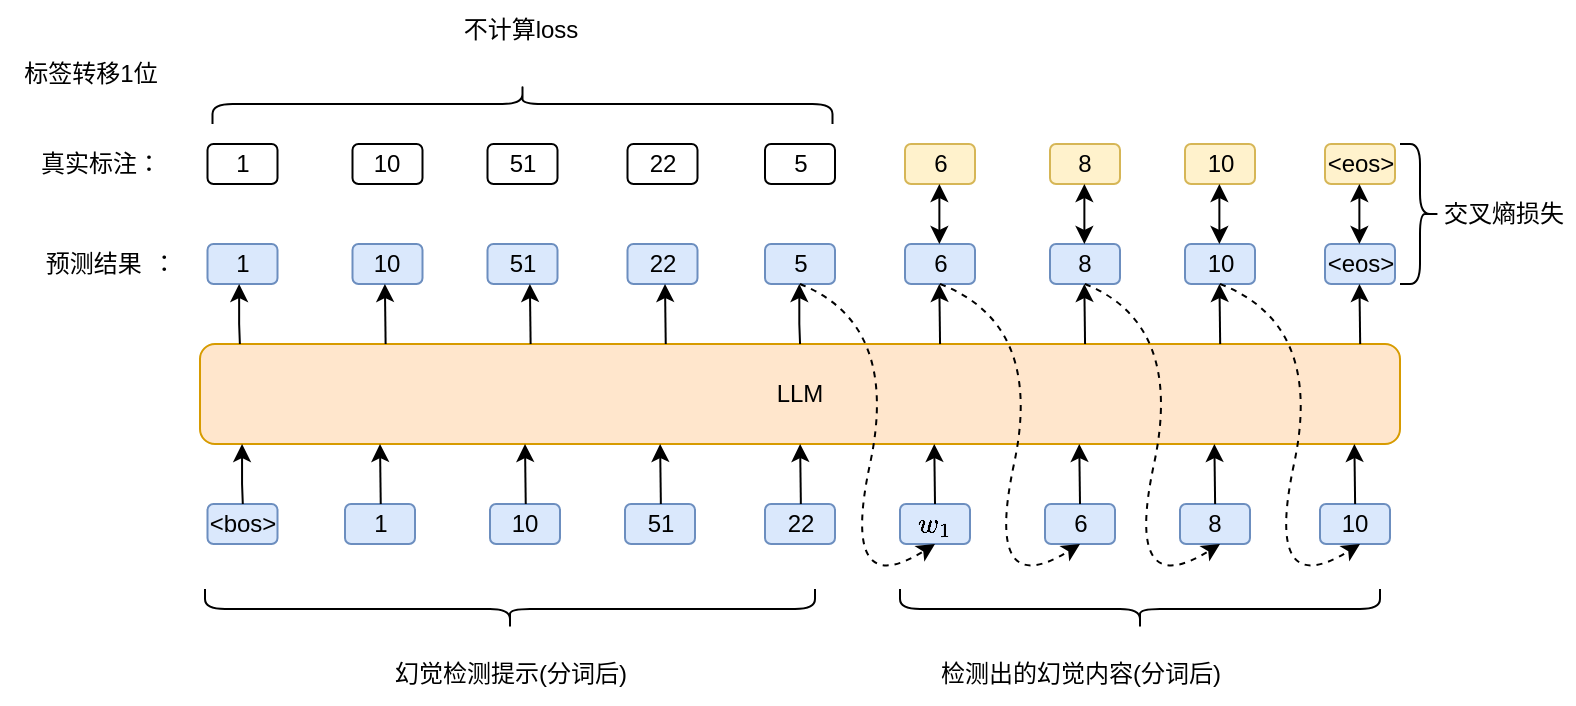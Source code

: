 <mxfile version="24.2.0" type="github">
  <diagram name="第 1 页" id="bD0ZjHLVfbpInLHWtYOu">
    <mxGraphModel dx="707" dy="403" grid="1" gridSize="10" guides="1" tooltips="1" connect="1" arrows="1" fold="1" page="1" pageScale="1" pageWidth="827" pageHeight="1169" math="1" shadow="0">
      <root>
        <mxCell id="0" />
        <mxCell id="1" parent="0" />
        <mxCell id="DEMM_gKEzrEi_v6ik8aX-4" value="LLM" style="rounded=1;whiteSpace=wrap;html=1;fillColor=#ffe6cc;strokeColor=#d79b00;" vertex="1" parent="1">
          <mxGeometry x="140" y="310" width="600" height="50" as="geometry" />
        </mxCell>
        <mxCell id="DEMM_gKEzrEi_v6ik8aX-9" value="检测出的幻觉内容(分词后)" style="text;html=1;align=center;verticalAlign=middle;resizable=0;points=[];autosize=1;strokeColor=none;fillColor=none;" vertex="1" parent="1">
          <mxGeometry x="500" y="460" width="160" height="30" as="geometry" />
        </mxCell>
        <mxCell id="DEMM_gKEzrEi_v6ik8aX-12" value="&amp;lt;bos&amp;gt;" style="rounded=1;whiteSpace=wrap;html=1;fillColor=#dae8fc;strokeColor=#6c8ebf;" vertex="1" parent="1">
          <mxGeometry x="143.75" y="390" width="35" height="20" as="geometry" />
        </mxCell>
        <mxCell id="DEMM_gKEzrEi_v6ik8aX-13" value="`w_1`" style="rounded=1;whiteSpace=wrap;html=1;fillColor=#dae8fc;strokeColor=#6c8ebf;" vertex="1" parent="1">
          <mxGeometry x="490" y="390" width="35" height="20" as="geometry" />
        </mxCell>
        <mxCell id="DEMM_gKEzrEi_v6ik8aX-14" value="6" style="rounded=1;whiteSpace=wrap;html=1;fillColor=#dae8fc;strokeColor=#6c8ebf;" vertex="1" parent="1">
          <mxGeometry x="562.5" y="390" width="35" height="20" as="geometry" />
        </mxCell>
        <mxCell id="DEMM_gKEzrEi_v6ik8aX-15" value="8" style="rounded=1;whiteSpace=wrap;html=1;fillColor=#dae8fc;strokeColor=#6c8ebf;" vertex="1" parent="1">
          <mxGeometry x="630" y="390" width="35" height="20" as="geometry" />
        </mxCell>
        <mxCell id="DEMM_gKEzrEi_v6ik8aX-17" value="10" style="rounded=1;whiteSpace=wrap;html=1;fillColor=#dae8fc;strokeColor=#6c8ebf;" vertex="1" parent="1">
          <mxGeometry x="700" y="390" width="35" height="20" as="geometry" />
        </mxCell>
        <mxCell id="DEMM_gKEzrEi_v6ik8aX-20" value="5" style="rounded=1;whiteSpace=wrap;html=1;fillColor=#dae8fc;strokeColor=#6c8ebf;" vertex="1" parent="1">
          <mxGeometry x="422.5" y="260" width="35" height="20" as="geometry" />
        </mxCell>
        <mxCell id="DEMM_gKEzrEi_v6ik8aX-21" value="6" style="rounded=1;whiteSpace=wrap;html=1;fillColor=#dae8fc;strokeColor=#6c8ebf;" vertex="1" parent="1">
          <mxGeometry x="492.5" y="260" width="35" height="20" as="geometry" />
        </mxCell>
        <mxCell id="DEMM_gKEzrEi_v6ik8aX-22" value="8" style="rounded=1;whiteSpace=wrap;html=1;fillColor=#dae8fc;strokeColor=#6c8ebf;" vertex="1" parent="1">
          <mxGeometry x="565" y="260" width="35" height="20" as="geometry" />
        </mxCell>
        <mxCell id="DEMM_gKEzrEi_v6ik8aX-23" value="&amp;lt;eos&amp;gt;" style="rounded=1;whiteSpace=wrap;html=1;fillColor=#dae8fc;strokeColor=#6c8ebf;" vertex="1" parent="1">
          <mxGeometry x="702.5" y="260" width="35" height="20" as="geometry" />
        </mxCell>
        <mxCell id="DEMM_gKEzrEi_v6ik8aX-24" value="10" style="rounded=1;whiteSpace=wrap;html=1;fillColor=#dae8fc;strokeColor=#6c8ebf;" vertex="1" parent="1">
          <mxGeometry x="632.5" y="260" width="35" height="20" as="geometry" />
        </mxCell>
        <mxCell id="DEMM_gKEzrEi_v6ik8aX-25" value="标签转移1位" style="text;html=1;align=center;verticalAlign=middle;resizable=0;points=[];autosize=1;strokeColor=none;fillColor=none;" vertex="1" parent="1">
          <mxGeometry x="40" y="160" width="90" height="30" as="geometry" />
        </mxCell>
        <mxCell id="DEMM_gKEzrEi_v6ik8aX-26" value="" style="endArrow=classic;html=1;rounded=0;" edge="1" parent="1">
          <mxGeometry width="50" height="50" relative="1" as="geometry">
            <mxPoint x="161.4" y="390" as="sourcePoint" />
            <mxPoint x="161.03" y="360" as="targetPoint" />
            <Array as="points">
              <mxPoint x="161.03" y="380" />
            </Array>
          </mxGeometry>
        </mxCell>
        <mxCell id="DEMM_gKEzrEi_v6ik8aX-27" value="" style="endArrow=classic;html=1;rounded=0;" edge="1" parent="1">
          <mxGeometry width="50" height="50" relative="1" as="geometry">
            <mxPoint x="507.5" y="390" as="sourcePoint" />
            <mxPoint x="507.13" y="360" as="targetPoint" />
          </mxGeometry>
        </mxCell>
        <mxCell id="DEMM_gKEzrEi_v6ik8aX-28" value="" style="endArrow=classic;html=1;rounded=0;" edge="1" parent="1">
          <mxGeometry width="50" height="50" relative="1" as="geometry">
            <mxPoint x="580" y="390" as="sourcePoint" />
            <mxPoint x="579.63" y="360" as="targetPoint" />
          </mxGeometry>
        </mxCell>
        <mxCell id="DEMM_gKEzrEi_v6ik8aX-30" value="" style="endArrow=classic;html=1;rounded=0;" edge="1" parent="1">
          <mxGeometry width="50" height="50" relative="1" as="geometry">
            <mxPoint x="647.56" y="390" as="sourcePoint" />
            <mxPoint x="647.19" y="360" as="targetPoint" />
          </mxGeometry>
        </mxCell>
        <mxCell id="DEMM_gKEzrEi_v6ik8aX-31" value="" style="endArrow=classic;html=1;rounded=0;" edge="1" parent="1">
          <mxGeometry width="50" height="50" relative="1" as="geometry">
            <mxPoint x="717.56" y="390" as="sourcePoint" />
            <mxPoint x="717.19" y="360" as="targetPoint" />
          </mxGeometry>
        </mxCell>
        <mxCell id="DEMM_gKEzrEi_v6ik8aX-34" value="" style="curved=1;endArrow=classic;html=1;rounded=0;strokeColor=default;dashed=1;exitX=0.5;exitY=1;exitDx=0;exitDy=0;entryX=0.5;entryY=1;entryDx=0;entryDy=0;" edge="1" parent="1" source="DEMM_gKEzrEi_v6ik8aX-20" target="DEMM_gKEzrEi_v6ik8aX-13">
          <mxGeometry width="50" height="50" relative="1" as="geometry">
            <mxPoint x="340" y="370" as="sourcePoint" />
            <mxPoint x="390" y="320" as="targetPoint" />
            <Array as="points">
              <mxPoint x="490" y="300" />
              <mxPoint x="460" y="440" />
            </Array>
          </mxGeometry>
        </mxCell>
        <mxCell id="DEMM_gKEzrEi_v6ik8aX-35" value="" style="curved=1;endArrow=classic;html=1;rounded=0;strokeColor=default;dashed=1;exitX=0.5;exitY=1;exitDx=0;exitDy=0;entryX=0.5;entryY=1;entryDx=0;entryDy=0;" edge="1" parent="1" source="DEMM_gKEzrEi_v6ik8aX-21">
          <mxGeometry width="50" height="50" relative="1" as="geometry">
            <mxPoint x="510" y="286" as="sourcePoint" />
            <mxPoint x="580" y="410" as="targetPoint" />
            <Array as="points">
              <mxPoint x="562" y="300" />
              <mxPoint x="532" y="440" />
            </Array>
          </mxGeometry>
        </mxCell>
        <mxCell id="DEMM_gKEzrEi_v6ik8aX-36" value="" style="curved=1;endArrow=classic;html=1;rounded=0;strokeColor=default;dashed=1;exitX=0.5;exitY=1;exitDx=0;exitDy=0;entryX=0.5;entryY=1;entryDx=0;entryDy=0;" edge="1" parent="1" source="DEMM_gKEzrEi_v6ik8aX-22">
          <mxGeometry width="50" height="50" relative="1" as="geometry">
            <mxPoint x="580" y="286" as="sourcePoint" />
            <mxPoint x="650" y="410" as="targetPoint" />
            <Array as="points">
              <mxPoint x="632" y="300" />
              <mxPoint x="602" y="440" />
            </Array>
          </mxGeometry>
        </mxCell>
        <mxCell id="DEMM_gKEzrEi_v6ik8aX-37" value="" style="curved=1;endArrow=classic;html=1;rounded=0;strokeColor=default;dashed=1;exitX=0.5;exitY=1;exitDx=0;exitDy=0;entryX=0.5;entryY=1;entryDx=0;entryDy=0;" edge="1" parent="1" source="DEMM_gKEzrEi_v6ik8aX-24">
          <mxGeometry width="50" height="50" relative="1" as="geometry">
            <mxPoint x="650" y="286" as="sourcePoint" />
            <mxPoint x="720" y="410" as="targetPoint" />
            <Array as="points">
              <mxPoint x="702" y="300" />
              <mxPoint x="672" y="440" />
            </Array>
          </mxGeometry>
        </mxCell>
        <mxCell id="DEMM_gKEzrEi_v6ik8aX-38" value="" style="endArrow=classic;html=1;rounded=0;" edge="1" parent="1">
          <mxGeometry width="50" height="50" relative="1" as="geometry">
            <mxPoint x="440.03" y="310" as="sourcePoint" />
            <mxPoint x="439.66" y="280" as="targetPoint" />
            <Array as="points">
              <mxPoint x="439.66" y="300" />
            </Array>
          </mxGeometry>
        </mxCell>
        <mxCell id="DEMM_gKEzrEi_v6ik8aX-39" value="" style="endArrow=classic;html=1;rounded=0;" edge="1" parent="1">
          <mxGeometry width="50" height="50" relative="1" as="geometry">
            <mxPoint x="510.03" y="310" as="sourcePoint" />
            <mxPoint x="509.66" y="280" as="targetPoint" />
          </mxGeometry>
        </mxCell>
        <mxCell id="DEMM_gKEzrEi_v6ik8aX-40" value="" style="endArrow=classic;html=1;rounded=0;" edge="1" parent="1">
          <mxGeometry width="50" height="50" relative="1" as="geometry">
            <mxPoint x="582.53" y="310" as="sourcePoint" />
            <mxPoint x="582.16" y="280" as="targetPoint" />
          </mxGeometry>
        </mxCell>
        <mxCell id="DEMM_gKEzrEi_v6ik8aX-41" value="" style="endArrow=classic;html=1;rounded=0;" edge="1" parent="1">
          <mxGeometry width="50" height="50" relative="1" as="geometry">
            <mxPoint x="650.09" y="310" as="sourcePoint" />
            <mxPoint x="649.72" y="280" as="targetPoint" />
          </mxGeometry>
        </mxCell>
        <mxCell id="DEMM_gKEzrEi_v6ik8aX-42" value="" style="endArrow=classic;html=1;rounded=0;" edge="1" parent="1">
          <mxGeometry width="50" height="50" relative="1" as="geometry">
            <mxPoint x="720.09" y="310" as="sourcePoint" />
            <mxPoint x="719.72" y="280" as="targetPoint" />
          </mxGeometry>
        </mxCell>
        <mxCell id="DEMM_gKEzrEi_v6ik8aX-45" value="6" style="rounded=1;whiteSpace=wrap;html=1;fillColor=#fff2cc;strokeColor=#d6b656;" vertex="1" parent="1">
          <mxGeometry x="492.5" y="210" width="35" height="20" as="geometry" />
        </mxCell>
        <mxCell id="DEMM_gKEzrEi_v6ik8aX-46" value="8" style="rounded=1;whiteSpace=wrap;html=1;fillColor=#fff2cc;strokeColor=#d6b656;" vertex="1" parent="1">
          <mxGeometry x="565" y="210" width="35" height="20" as="geometry" />
        </mxCell>
        <mxCell id="DEMM_gKEzrEi_v6ik8aX-47" value="&amp;lt;eos&amp;gt;" style="rounded=1;whiteSpace=wrap;html=1;fillColor=#fff2cc;strokeColor=#d6b656;" vertex="1" parent="1">
          <mxGeometry x="702.5" y="210" width="35" height="20" as="geometry" />
        </mxCell>
        <mxCell id="DEMM_gKEzrEi_v6ik8aX-48" value="10" style="rounded=1;whiteSpace=wrap;html=1;fillColor=#fff2cc;strokeColor=#d6b656;" vertex="1" parent="1">
          <mxGeometry x="632.5" y="210" width="35" height="20" as="geometry" />
        </mxCell>
        <mxCell id="DEMM_gKEzrEi_v6ik8aX-50" value="" style="endArrow=classic;startArrow=classic;html=1;rounded=0;entryX=0.5;entryY=1;entryDx=0;entryDy=0;exitX=0.5;exitY=0;exitDx=0;exitDy=0;" edge="1" parent="1">
          <mxGeometry width="50" height="50" relative="1" as="geometry">
            <mxPoint x="509.69" y="260" as="sourcePoint" />
            <mxPoint x="509.69" y="230" as="targetPoint" />
          </mxGeometry>
        </mxCell>
        <mxCell id="DEMM_gKEzrEi_v6ik8aX-51" value="" style="endArrow=classic;startArrow=classic;html=1;rounded=0;entryX=0.5;entryY=1;entryDx=0;entryDy=0;exitX=0.5;exitY=0;exitDx=0;exitDy=0;" edge="1" parent="1">
          <mxGeometry width="50" height="50" relative="1" as="geometry">
            <mxPoint x="582.19" y="260" as="sourcePoint" />
            <mxPoint x="582.19" y="230" as="targetPoint" />
          </mxGeometry>
        </mxCell>
        <mxCell id="DEMM_gKEzrEi_v6ik8aX-52" value="" style="endArrow=classic;startArrow=classic;html=1;rounded=0;entryX=0.5;entryY=1;entryDx=0;entryDy=0;exitX=0.5;exitY=0;exitDx=0;exitDy=0;" edge="1" parent="1">
          <mxGeometry width="50" height="50" relative="1" as="geometry">
            <mxPoint x="649.69" y="260" as="sourcePoint" />
            <mxPoint x="649.69" y="230" as="targetPoint" />
          </mxGeometry>
        </mxCell>
        <mxCell id="DEMM_gKEzrEi_v6ik8aX-53" value="" style="endArrow=classic;startArrow=classic;html=1;rounded=0;entryX=0.5;entryY=1;entryDx=0;entryDy=0;exitX=0.5;exitY=0;exitDx=0;exitDy=0;" edge="1" parent="1">
          <mxGeometry width="50" height="50" relative="1" as="geometry">
            <mxPoint x="719.69" y="260" as="sourcePoint" />
            <mxPoint x="719.69" y="230" as="targetPoint" />
          </mxGeometry>
        </mxCell>
        <mxCell id="DEMM_gKEzrEi_v6ik8aX-56" value="交叉熵损失" style="text;html=1;align=center;verticalAlign=middle;whiteSpace=wrap;rounded=0;" vertex="1" parent="1">
          <mxGeometry x="757" y="230" width="70" height="30" as="geometry" />
        </mxCell>
        <mxCell id="DEMM_gKEzrEi_v6ik8aX-58" value="" style="shape=curlyBracket;whiteSpace=wrap;html=1;rounded=1;flipH=1;labelPosition=right;verticalLabelPosition=middle;align=left;verticalAlign=middle;" vertex="1" parent="1">
          <mxGeometry x="740" y="210" width="20" height="70" as="geometry" />
        </mxCell>
        <mxCell id="DEMM_gKEzrEi_v6ik8aX-59" value="1" style="rounded=1;whiteSpace=wrap;html=1;fillColor=#dae8fc;strokeColor=#6c8ebf;" vertex="1" parent="1">
          <mxGeometry x="212.5" y="390" width="35" height="20" as="geometry" />
        </mxCell>
        <mxCell id="DEMM_gKEzrEi_v6ik8aX-60" value="10" style="rounded=1;whiteSpace=wrap;html=1;fillColor=#dae8fc;strokeColor=#6c8ebf;" vertex="1" parent="1">
          <mxGeometry x="285" y="390" width="35" height="20" as="geometry" />
        </mxCell>
        <mxCell id="DEMM_gKEzrEi_v6ik8aX-61" value="51" style="rounded=1;whiteSpace=wrap;html=1;fillColor=#dae8fc;strokeColor=#6c8ebf;" vertex="1" parent="1">
          <mxGeometry x="352.5" y="390" width="35" height="20" as="geometry" />
        </mxCell>
        <mxCell id="DEMM_gKEzrEi_v6ik8aX-62" value="22" style="rounded=1;whiteSpace=wrap;html=1;fillColor=#dae8fc;strokeColor=#6c8ebf;" vertex="1" parent="1">
          <mxGeometry x="422.5" y="390" width="35" height="20" as="geometry" />
        </mxCell>
        <mxCell id="DEMM_gKEzrEi_v6ik8aX-63" value="" style="endArrow=classic;html=1;rounded=0;" edge="1" parent="1">
          <mxGeometry width="50" height="50" relative="1" as="geometry">
            <mxPoint x="230.37" y="390" as="sourcePoint" />
            <mxPoint x="230" y="360" as="targetPoint" />
          </mxGeometry>
        </mxCell>
        <mxCell id="DEMM_gKEzrEi_v6ik8aX-64" value="" style="endArrow=classic;html=1;rounded=0;" edge="1" parent="1">
          <mxGeometry width="50" height="50" relative="1" as="geometry">
            <mxPoint x="302.87" y="390" as="sourcePoint" />
            <mxPoint x="302.5" y="360" as="targetPoint" />
          </mxGeometry>
        </mxCell>
        <mxCell id="DEMM_gKEzrEi_v6ik8aX-65" value="" style="endArrow=classic;html=1;rounded=0;" edge="1" parent="1">
          <mxGeometry width="50" height="50" relative="1" as="geometry">
            <mxPoint x="370.43" y="390" as="sourcePoint" />
            <mxPoint x="370.06" y="360" as="targetPoint" />
          </mxGeometry>
        </mxCell>
        <mxCell id="DEMM_gKEzrEi_v6ik8aX-66" value="" style="endArrow=classic;html=1;rounded=0;" edge="1" parent="1">
          <mxGeometry width="50" height="50" relative="1" as="geometry">
            <mxPoint x="440.43" y="390" as="sourcePoint" />
            <mxPoint x="440.06" y="360" as="targetPoint" />
          </mxGeometry>
        </mxCell>
        <mxCell id="DEMM_gKEzrEi_v6ik8aX-68" value="幻觉检测提示(分词后)" style="text;html=1;align=center;verticalAlign=middle;resizable=0;points=[];autosize=1;strokeColor=none;fillColor=none;" vertex="1" parent="1">
          <mxGeometry x="225" y="460" width="140" height="30" as="geometry" />
        </mxCell>
        <mxCell id="DEMM_gKEzrEi_v6ik8aX-69" value="" style="shape=curlyBracket;whiteSpace=wrap;html=1;rounded=1;labelPosition=left;verticalLabelPosition=middle;align=right;verticalAlign=middle;rotation=-90;" vertex="1" parent="1">
          <mxGeometry x="285" y="290" width="20" height="305" as="geometry" />
        </mxCell>
        <mxCell id="DEMM_gKEzrEi_v6ik8aX-71" value="" style="shape=curlyBracket;whiteSpace=wrap;html=1;rounded=1;labelPosition=left;verticalLabelPosition=middle;align=right;verticalAlign=middle;rotation=-90;" vertex="1" parent="1">
          <mxGeometry x="600" y="322.5" width="20" height="240" as="geometry" />
        </mxCell>
        <mxCell id="DEMM_gKEzrEi_v6ik8aX-72" value="真实标注：" style="text;html=1;align=center;verticalAlign=middle;resizable=0;points=[];autosize=1;strokeColor=none;fillColor=none;" vertex="1" parent="1">
          <mxGeometry x="50" y="205" width="80" height="30" as="geometry" />
        </mxCell>
        <mxCell id="DEMM_gKEzrEi_v6ik8aX-73" value="预测结果&lt;span style=&quot;white-space: pre;&quot;&gt;&#x9;&lt;/span&gt;：" style="text;html=1;align=center;verticalAlign=middle;resizable=0;points=[];autosize=1;strokeColor=none;fillColor=none;" vertex="1" parent="1">
          <mxGeometry x="50" y="255" width="90" height="30" as="geometry" />
        </mxCell>
        <mxCell id="DEMM_gKEzrEi_v6ik8aX-75" value="1" style="rounded=1;whiteSpace=wrap;html=1;fillColor=#dae8fc;strokeColor=#6c8ebf;" vertex="1" parent="1">
          <mxGeometry x="143.75" y="260" width="35" height="20" as="geometry" />
        </mxCell>
        <mxCell id="DEMM_gKEzrEi_v6ik8aX-76" value="10" style="rounded=1;whiteSpace=wrap;html=1;fillColor=#dae8fc;strokeColor=#6c8ebf;" vertex="1" parent="1">
          <mxGeometry x="216.25" y="260" width="35" height="20" as="geometry" />
        </mxCell>
        <mxCell id="DEMM_gKEzrEi_v6ik8aX-77" value="51" style="rounded=1;whiteSpace=wrap;html=1;fillColor=#dae8fc;strokeColor=#6c8ebf;" vertex="1" parent="1">
          <mxGeometry x="283.75" y="260" width="35" height="20" as="geometry" />
        </mxCell>
        <mxCell id="DEMM_gKEzrEi_v6ik8aX-78" value="22" style="rounded=1;whiteSpace=wrap;html=1;fillColor=#dae8fc;strokeColor=#6c8ebf;" vertex="1" parent="1">
          <mxGeometry x="353.75" y="260" width="35" height="20" as="geometry" />
        </mxCell>
        <mxCell id="DEMM_gKEzrEi_v6ik8aX-84" value="" style="endArrow=classic;html=1;rounded=0;" edge="1" parent="1">
          <mxGeometry width="50" height="50" relative="1" as="geometry">
            <mxPoint x="159.94" y="310" as="sourcePoint" />
            <mxPoint x="159.57" y="280" as="targetPoint" />
            <Array as="points">
              <mxPoint x="159.57" y="300" />
            </Array>
          </mxGeometry>
        </mxCell>
        <mxCell id="DEMM_gKEzrEi_v6ik8aX-85" value="" style="endArrow=classic;html=1;rounded=0;" edge="1" parent="1">
          <mxGeometry width="50" height="50" relative="1" as="geometry">
            <mxPoint x="232.81" y="310" as="sourcePoint" />
            <mxPoint x="232.44" y="280" as="targetPoint" />
          </mxGeometry>
        </mxCell>
        <mxCell id="DEMM_gKEzrEi_v6ik8aX-86" value="" style="endArrow=classic;html=1;rounded=0;" edge="1" parent="1">
          <mxGeometry width="50" height="50" relative="1" as="geometry">
            <mxPoint x="305.31" y="310" as="sourcePoint" />
            <mxPoint x="304.94" y="280" as="targetPoint" />
          </mxGeometry>
        </mxCell>
        <mxCell id="DEMM_gKEzrEi_v6ik8aX-87" value="" style="endArrow=classic;html=1;rounded=0;" edge="1" parent="1">
          <mxGeometry width="50" height="50" relative="1" as="geometry">
            <mxPoint x="372.87" y="310" as="sourcePoint" />
            <mxPoint x="372.5" y="280" as="targetPoint" />
          </mxGeometry>
        </mxCell>
        <mxCell id="DEMM_gKEzrEi_v6ik8aX-93" value="1" style="rounded=1;whiteSpace=wrap;html=1;" vertex="1" parent="1">
          <mxGeometry x="143.75" y="210" width="35" height="20" as="geometry" />
        </mxCell>
        <mxCell id="DEMM_gKEzrEi_v6ik8aX-94" value="10" style="rounded=1;whiteSpace=wrap;html=1;" vertex="1" parent="1">
          <mxGeometry x="216.25" y="210" width="35" height="20" as="geometry" />
        </mxCell>
        <mxCell id="DEMM_gKEzrEi_v6ik8aX-95" value="51" style="rounded=1;whiteSpace=wrap;html=1;" vertex="1" parent="1">
          <mxGeometry x="283.75" y="210" width="35" height="20" as="geometry" />
        </mxCell>
        <mxCell id="DEMM_gKEzrEi_v6ik8aX-96" value="22" style="rounded=1;whiteSpace=wrap;html=1;" vertex="1" parent="1">
          <mxGeometry x="353.75" y="210" width="35" height="20" as="geometry" />
        </mxCell>
        <mxCell id="DEMM_gKEzrEi_v6ik8aX-97" value="5" style="rounded=1;whiteSpace=wrap;html=1;" vertex="1" parent="1">
          <mxGeometry x="422.5" y="210" width="35" height="20" as="geometry" />
        </mxCell>
        <mxCell id="DEMM_gKEzrEi_v6ik8aX-98" value="" style="shape=curlyBracket;whiteSpace=wrap;html=1;rounded=1;flipH=1;labelPosition=right;verticalLabelPosition=middle;align=left;verticalAlign=middle;rotation=-90;" vertex="1" parent="1">
          <mxGeometry x="291.25" y="35" width="20" height="310" as="geometry" />
        </mxCell>
        <mxCell id="DEMM_gKEzrEi_v6ik8aX-102" value="不计算loss" style="text;html=1;align=center;verticalAlign=middle;resizable=0;points=[];autosize=1;strokeColor=none;fillColor=none;" vertex="1" parent="1">
          <mxGeometry x="260" y="138" width="80" height="30" as="geometry" />
        </mxCell>
      </root>
    </mxGraphModel>
  </diagram>
</mxfile>
